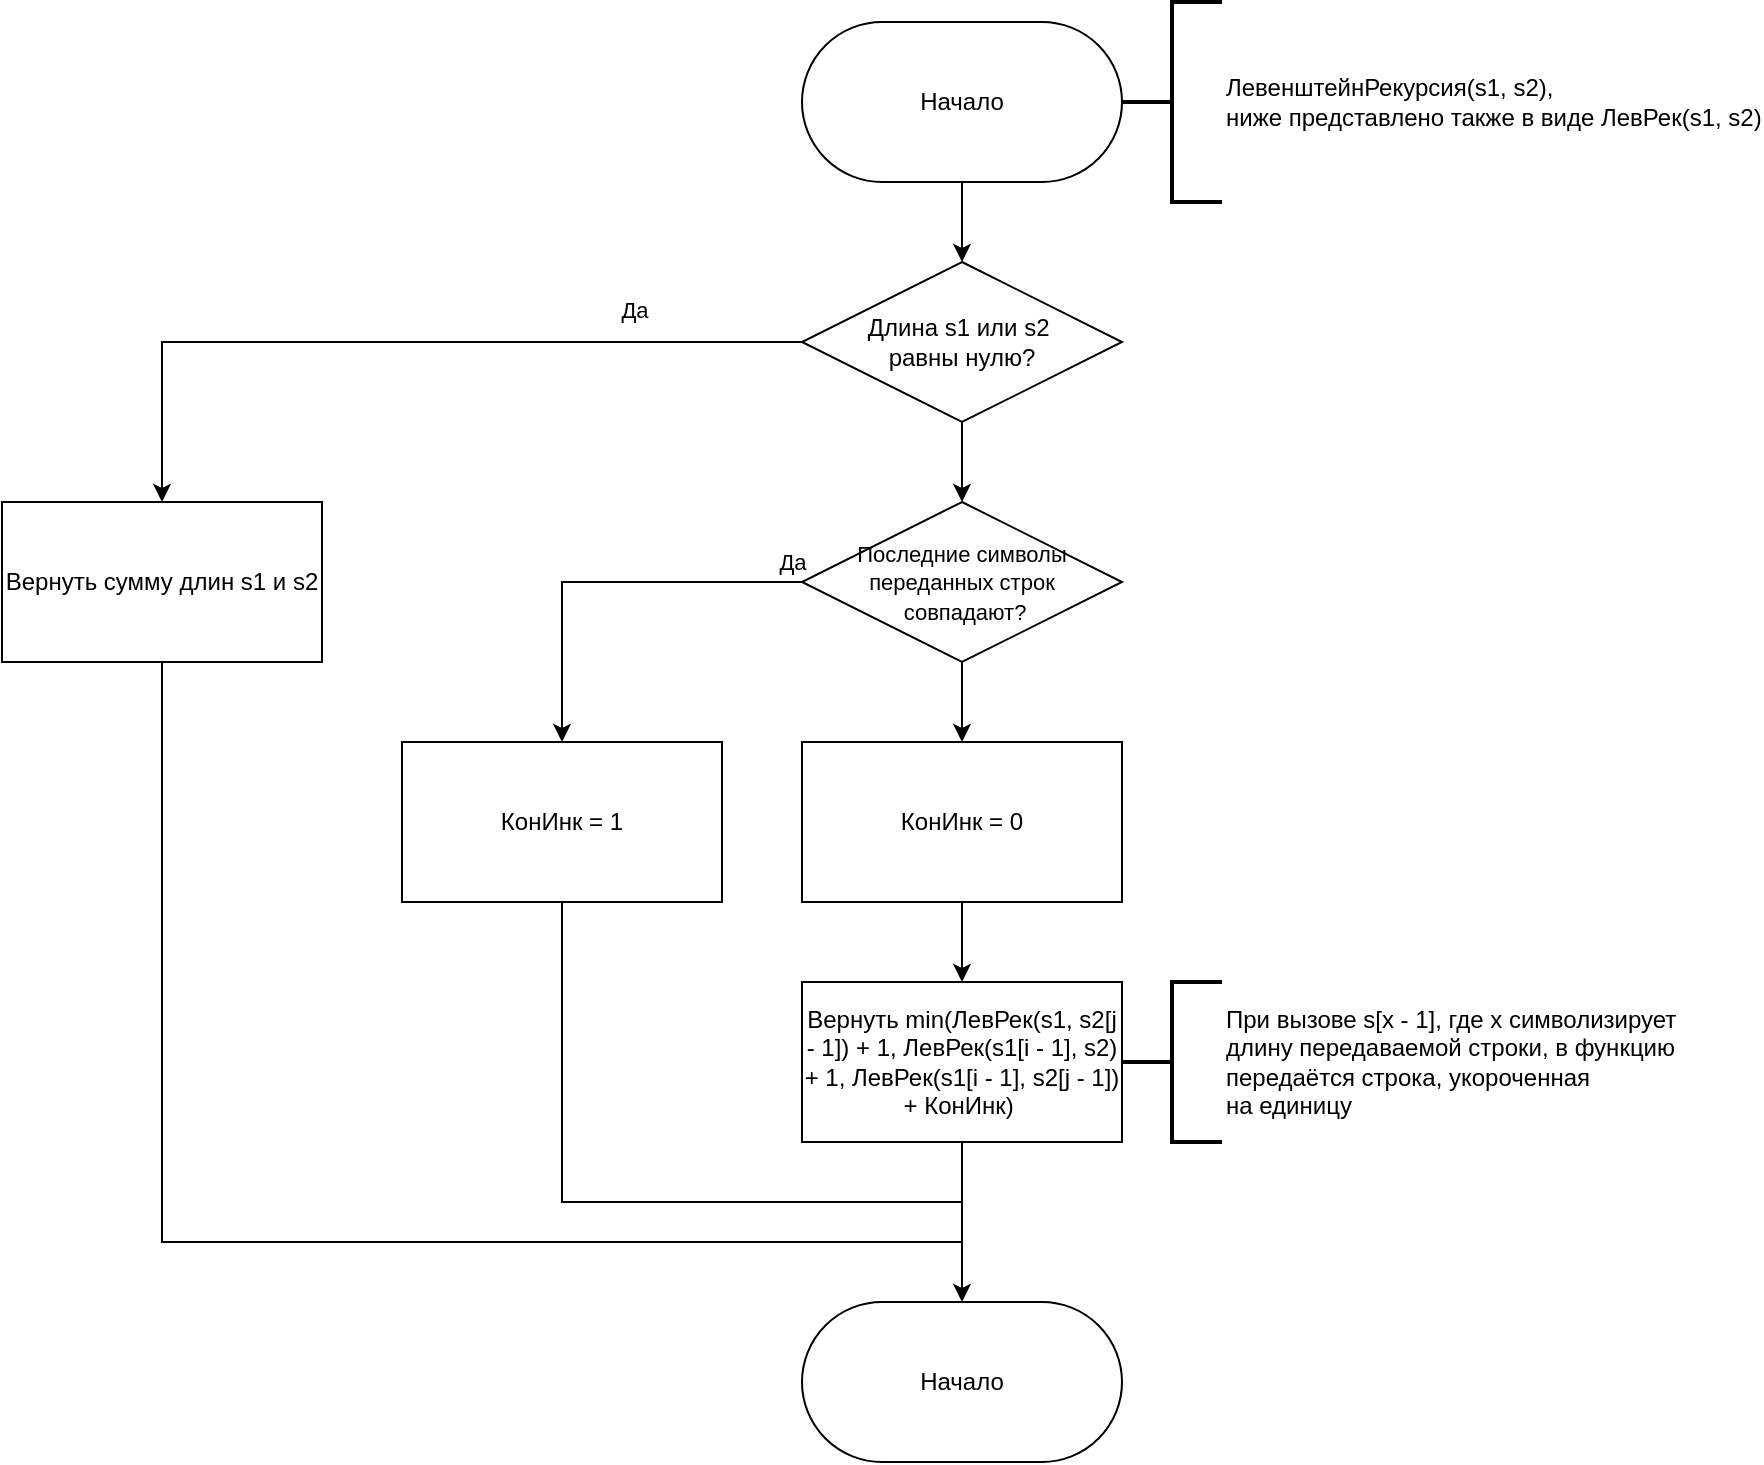 <mxfile version="13.7.3" type="device" pages="4"><diagram id="C5RBs43oDa-KdzZeNtuy" name="Рекурсивный"><mxGraphModel dx="2187" dy="2031" grid="1" gridSize="10" guides="1" tooltips="1" connect="1" arrows="1" fold="1" page="1" pageScale="1" pageWidth="827" pageHeight="1169" math="0" shadow="0"><root><mxCell id="WIyWlLk6GJQsqaUBKTNV-0"/><mxCell id="WIyWlLk6GJQsqaUBKTNV-1" parent="WIyWlLk6GJQsqaUBKTNV-0"/><mxCell id="fitbmS_GEIZHrCsXA0fL-2" value="" style="edgeStyle=orthogonalEdgeStyle;rounded=0;orthogonalLoop=1;jettySize=auto;html=1;entryX=0.5;entryY=0;entryDx=0;entryDy=0;" parent="WIyWlLk6GJQsqaUBKTNV-1" source="fitbmS_GEIZHrCsXA0fL-0" edge="1" target="fitbmS_GEIZHrCsXA0fL-4"><mxGeometry relative="1" as="geometry"><mxPoint x="380" y="130" as="targetPoint"/></mxGeometry></mxCell><mxCell id="fitbmS_GEIZHrCsXA0fL-0" value="Начало" style="rounded=1;whiteSpace=wrap;html=1;arcSize=50;" parent="WIyWlLk6GJQsqaUBKTNV-1" vertex="1"><mxGeometry x="280" width="160" height="80" as="geometry"/></mxCell><mxCell id="fitbmS_GEIZHrCsXA0fL-6" value="" style="edgeStyle=orthogonalEdgeStyle;rounded=0;orthogonalLoop=1;jettySize=auto;html=1;" parent="WIyWlLk6GJQsqaUBKTNV-1" source="fitbmS_GEIZHrCsXA0fL-4" target="fitbmS_GEIZHrCsXA0fL-5" edge="1"><mxGeometry relative="1" as="geometry"/></mxCell><mxCell id="fitbmS_GEIZHrCsXA0fL-7" value="Да" style="edgeLabel;html=1;align=center;verticalAlign=middle;resizable=0;points=[];" parent="fitbmS_GEIZHrCsXA0fL-6" vertex="1" connectable="0"><mxGeometry x="-0.565" y="-3" relative="1" as="geometry"><mxPoint x="3" y="-13" as="offset"/></mxGeometry></mxCell><mxCell id="fdsM_lGdeRtUok3dqgVo-2" style="edgeStyle=orthogonalEdgeStyle;rounded=0;orthogonalLoop=1;jettySize=auto;html=1;exitX=0.5;exitY=1;exitDx=0;exitDy=0;entryX=0.5;entryY=0;entryDx=0;entryDy=0;" edge="1" parent="WIyWlLk6GJQsqaUBKTNV-1" source="fitbmS_GEIZHrCsXA0fL-4" target="fdsM_lGdeRtUok3dqgVo-3"><mxGeometry relative="1" as="geometry"><mxPoint x="380" y="240" as="targetPoint"/></mxGeometry></mxCell><mxCell id="fitbmS_GEIZHrCsXA0fL-4" value="Длина s1 или s2&amp;nbsp;&lt;br&gt;равны нулю?" style="rhombus;whiteSpace=wrap;html=1;" parent="WIyWlLk6GJQsqaUBKTNV-1" vertex="1"><mxGeometry x="280" y="120" width="160" height="80" as="geometry"/></mxCell><mxCell id="fitbmS_GEIZHrCsXA0fL-5" value="Вернуть сумму длин s1 и s2" style="whiteSpace=wrap;html=1;" parent="WIyWlLk6GJQsqaUBKTNV-1" vertex="1"><mxGeometry x="-120" y="240" width="160" height="80" as="geometry"/></mxCell><mxCell id="fdsM_lGdeRtUok3dqgVo-5" value="" style="edgeStyle=orthogonalEdgeStyle;rounded=0;orthogonalLoop=1;jettySize=auto;html=1;entryX=0.5;entryY=0;entryDx=0;entryDy=0;exitX=1;exitY=0.5;exitDx=0;exitDy=0;" edge="1" parent="WIyWlLk6GJQsqaUBKTNV-1" source="fdsM_lGdeRtUok3dqgVo-3" target="fdsM_lGdeRtUok3dqgVo-6"><mxGeometry relative="1" as="geometry"><mxPoint x="510" y="360" as="targetPoint"/><Array as="points"><mxPoint x="160" y="280"/></Array></mxGeometry></mxCell><mxCell id="fdsM_lGdeRtUok3dqgVo-7" value="Да" style="edgeLabel;html=1;align=center;verticalAlign=middle;resizable=0;points=[];" vertex="1" connectable="0" parent="fdsM_lGdeRtUok3dqgVo-5"><mxGeometry x="-0.018" y="-30" relative="1" as="geometry"><mxPoint x="11.67" y="20" as="offset"/></mxGeometry></mxCell><mxCell id="fdsM_lGdeRtUok3dqgVo-9" value="" style="edgeStyle=orthogonalEdgeStyle;rounded=0;orthogonalLoop=1;jettySize=auto;html=1;entryX=0.5;entryY=0;entryDx=0;entryDy=0;" edge="1" parent="WIyWlLk6GJQsqaUBKTNV-1" source="fdsM_lGdeRtUok3dqgVo-3" target="fdsM_lGdeRtUok3dqgVo-10"><mxGeometry relative="1" as="geometry"><mxPoint x="360" y="410" as="targetPoint"/></mxGeometry></mxCell><mxCell id="fdsM_lGdeRtUok3dqgVo-3" value="&lt;font style=&quot;font-size: 11px&quot;&gt;Последние символы переданных строк&lt;br&gt;&amp;nbsp;совпадают?&lt;/font&gt;" style="rhombus;whiteSpace=wrap;html=1;" vertex="1" parent="WIyWlLk6GJQsqaUBKTNV-1"><mxGeometry x="280" y="240" width="160" height="80" as="geometry"/></mxCell><mxCell id="fdsM_lGdeRtUok3dqgVo-23" style="edgeStyle=orthogonalEdgeStyle;rounded=0;orthogonalLoop=1;jettySize=auto;html=1;exitX=0.5;exitY=1;exitDx=0;exitDy=0;endArrow=none;endFill=0;" edge="1" parent="WIyWlLk6GJQsqaUBKTNV-1" source="fdsM_lGdeRtUok3dqgVo-6"><mxGeometry relative="1" as="geometry"><mxPoint x="360" y="580" as="targetPoint"/><Array as="points"><mxPoint x="160" y="590"/><mxPoint x="360" y="590"/></Array></mxGeometry></mxCell><mxCell id="fdsM_lGdeRtUok3dqgVo-6" value="КонИнк = 1" style="whiteSpace=wrap;html=1;" vertex="1" parent="WIyWlLk6GJQsqaUBKTNV-1"><mxGeometry x="80" y="360" width="160" height="80" as="geometry"/></mxCell><mxCell id="fdsM_lGdeRtUok3dqgVo-13" value="" style="edgeStyle=orthogonalEdgeStyle;rounded=0;orthogonalLoop=1;jettySize=auto;html=1;entryX=0.5;entryY=0;entryDx=0;entryDy=0;" edge="1" parent="WIyWlLk6GJQsqaUBKTNV-1" source="fdsM_lGdeRtUok3dqgVo-10" target="fdsM_lGdeRtUok3dqgVo-14"><mxGeometry relative="1" as="geometry"><mxPoint x="360" y="490" as="targetPoint"/></mxGeometry></mxCell><mxCell id="fdsM_lGdeRtUok3dqgVo-10" value="КонИнк = 0" style="whiteSpace=wrap;html=1;" vertex="1" parent="WIyWlLk6GJQsqaUBKTNV-1"><mxGeometry x="280" y="360" width="160" height="80" as="geometry"/></mxCell><mxCell id="fdsM_lGdeRtUok3dqgVo-22" style="edgeStyle=orthogonalEdgeStyle;rounded=0;orthogonalLoop=1;jettySize=auto;html=1;exitX=0.5;exitY=1;exitDx=0;exitDy=0;entryX=0.5;entryY=0;entryDx=0;entryDy=0;" edge="1" parent="WIyWlLk6GJQsqaUBKTNV-1" source="fdsM_lGdeRtUok3dqgVo-14" target="fdsM_lGdeRtUok3dqgVo-21"><mxGeometry relative="1" as="geometry"/></mxCell><mxCell id="fdsM_lGdeRtUok3dqgVo-14" value="Вернуть min(ЛевРек(s1, s2[j - 1]) + 1, ЛевРек(s1[i - 1], s2) + 1, ЛевРек(s1[i - 1], s2[j - 1]) + КонИнк)&amp;nbsp;" style="whiteSpace=wrap;html=1;" vertex="1" parent="WIyWlLk6GJQsqaUBKTNV-1"><mxGeometry x="280" y="480" width="160" height="80" as="geometry"/></mxCell><mxCell id="fdsM_lGdeRtUok3dqgVo-16" value="ЛевенштейнРекурсия(s1, s2),&lt;br&gt;ниже представлено также в виде ЛевРек(s1, s2)" style="strokeWidth=2;html=1;shape=mxgraph.flowchart.annotation_2;align=left;labelPosition=right;pointerEvents=1;" vertex="1" parent="WIyWlLk6GJQsqaUBKTNV-1"><mxGeometry x="440" y="-10" width="50" height="100" as="geometry"/></mxCell><mxCell id="fdsM_lGdeRtUok3dqgVo-18" value="При вызове s[x - 1], где x символизирует&lt;br&gt;длину передаваемой строки, в функцию &lt;br&gt;передаётся строка, укороченная &lt;br&gt;на единицу" style="strokeWidth=2;html=1;shape=mxgraph.flowchart.annotation_2;align=left;labelPosition=right;pointerEvents=1;" vertex="1" parent="WIyWlLk6GJQsqaUBKTNV-1"><mxGeometry x="440" y="480" width="50" height="80" as="geometry"/></mxCell><mxCell id="fdsM_lGdeRtUok3dqgVo-21" value="Начало" style="rounded=1;whiteSpace=wrap;html=1;arcSize=50;" vertex="1" parent="WIyWlLk6GJQsqaUBKTNV-1"><mxGeometry x="280" y="640" width="160" height="80" as="geometry"/></mxCell><mxCell id="fdsM_lGdeRtUok3dqgVo-24" style="edgeStyle=orthogonalEdgeStyle;rounded=0;orthogonalLoop=1;jettySize=auto;html=1;exitX=0.5;exitY=1;exitDx=0;exitDy=0;endArrow=none;endFill=0;" edge="1" parent="WIyWlLk6GJQsqaUBKTNV-1"><mxGeometry relative="1" as="geometry"><mxPoint x="360" y="610" as="targetPoint"/><mxPoint x="-40" y="320" as="sourcePoint"/><Array as="points"><mxPoint x="-40" y="610"/></Array></mxGeometry></mxCell></root></mxGraphModel></diagram><diagram id="_ixuveTr15aO5BiXUr_Y" name="Рекурсивный с матрицей"><mxGraphModel dx="1360" dy="862" grid="1" gridSize="10" guides="1" tooltips="1" connect="1" arrows="1" fold="1" page="1" pageScale="1" pageWidth="827" pageHeight="1169" math="0" shadow="0"><root><mxCell id="Bpo7bAOS9B0CpnGpOXt_-0"/><mxCell id="Bpo7bAOS9B0CpnGpOXt_-1" parent="Bpo7bAOS9B0CpnGpOXt_-0"/></root></mxGraphModel></diagram><diagram id="9k5QxmZqUYq3Nfb_t6Y6" name="Итеративный в матрицей"><mxGraphModel dx="1360" dy="862" grid="1" gridSize="10" guides="1" tooltips="1" connect="1" arrows="1" fold="1" page="1" pageScale="1" pageWidth="827" pageHeight="1169" math="0" shadow="0"><root><mxCell id="nxG55XM6qoKoNd_hxh9i-0"/><mxCell id="nxG55XM6qoKoNd_hxh9i-1" parent="nxG55XM6qoKoNd_hxh9i-0"/></root></mxGraphModel></diagram><diagram id="Oh5WWPklXZLh4AfH-979" name="дамерау чекеряут"><mxGraphModel dx="1360" dy="862" grid="1" gridSize="10" guides="1" tooltips="1" connect="1" arrows="1" fold="1" page="1" pageScale="1" pageWidth="827" pageHeight="1169" math="0" shadow="0"><root><mxCell id="iNNLQnsLQyzRliuu3bL4-0"/><mxCell id="iNNLQnsLQyzRliuu3bL4-1" parent="iNNLQnsLQyzRliuu3bL4-0"/></root></mxGraphModel></diagram></mxfile>